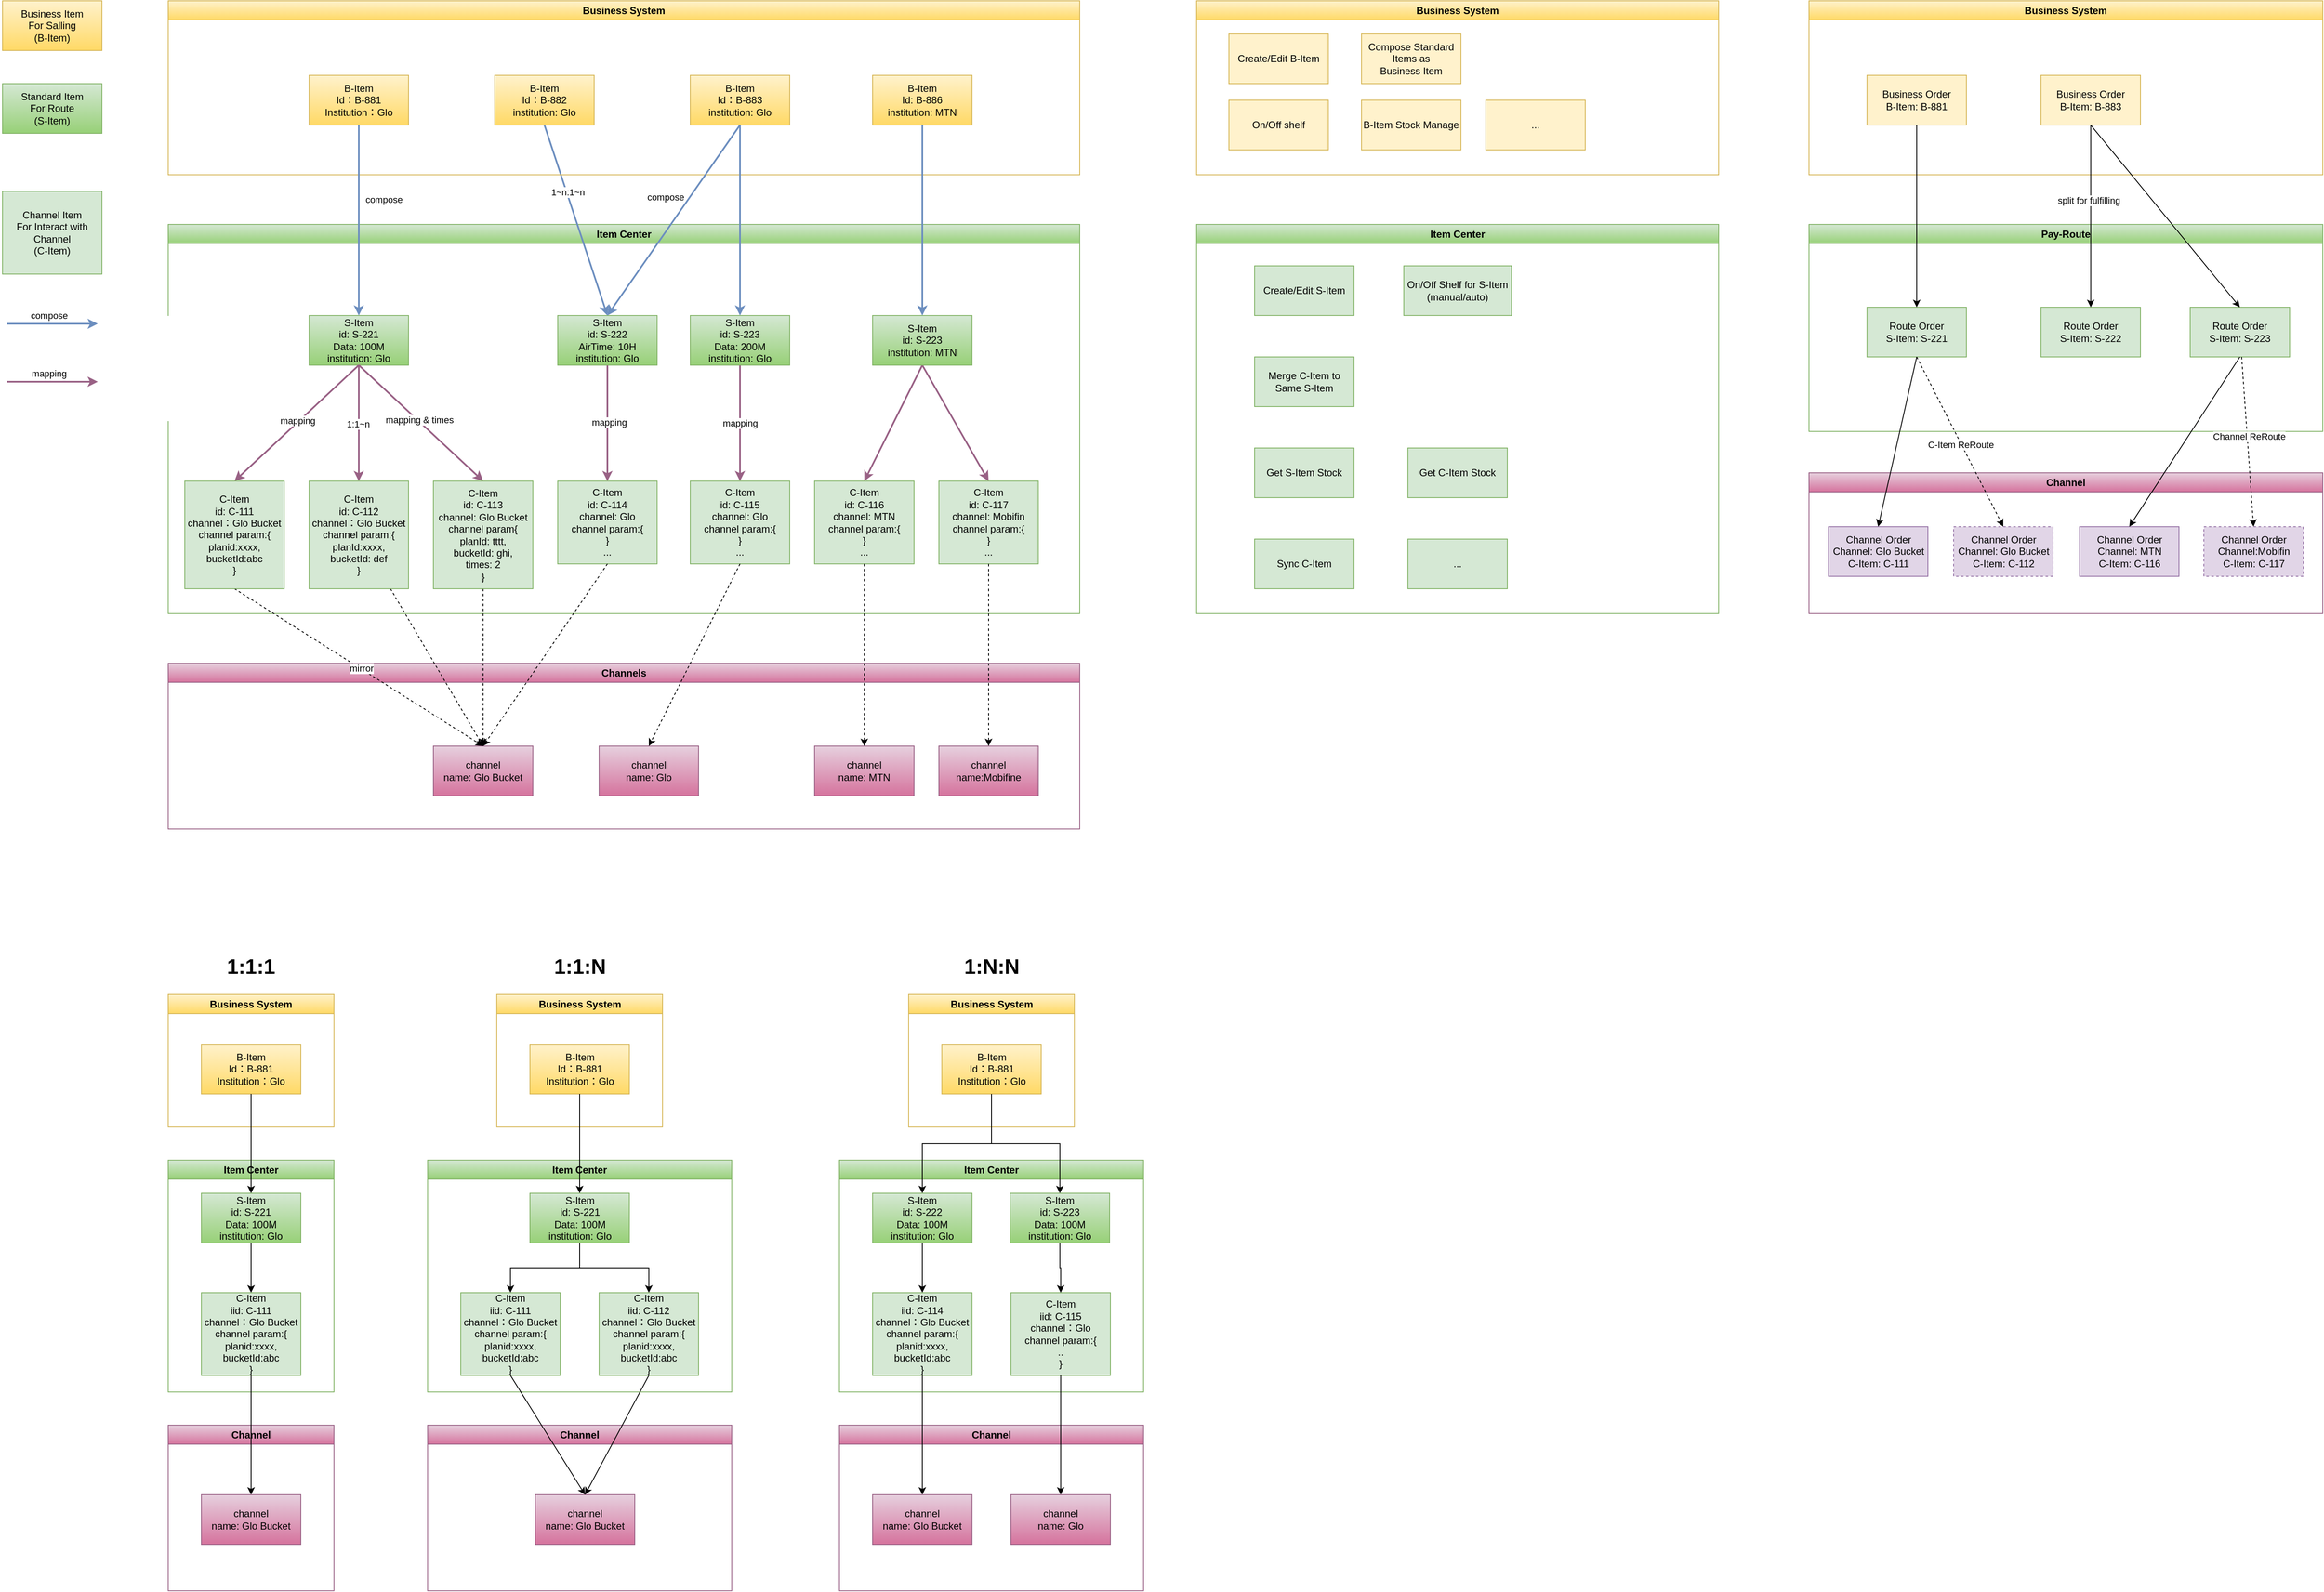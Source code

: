<mxfile version="22.1.15" type="github">
  <diagram name="Page-1" id="RwBjvzpkHHgibt-gjoze">
    <mxGraphModel dx="2363" dy="2141" grid="1" gridSize="10" guides="1" tooltips="1" connect="1" arrows="1" fold="1" page="1" pageScale="1" pageWidth="827" pageHeight="1169" math="0" shadow="0">
      <root>
        <mxCell id="0" />
        <mxCell id="1" parent="0" />
        <mxCell id="WxOcd5TwtlpuZQIKpukj-44" value="Channels" style="swimlane;whiteSpace=wrap;html=1;fillColor=#e6d0de;gradientColor=#d5739d;strokeColor=#996185;" vertex="1" parent="1">
          <mxGeometry y="720" width="1100" height="200" as="geometry" />
        </mxCell>
        <mxCell id="WxOcd5TwtlpuZQIKpukj-4" value="channel&lt;br&gt;name: Glo Bucket" style="rounded=0;whiteSpace=wrap;html=1;fillColor=#e6d0de;gradientColor=#d5739d;strokeColor=#996185;" vertex="1" parent="WxOcd5TwtlpuZQIKpukj-44">
          <mxGeometry x="320" y="100" width="120" height="60" as="geometry" />
        </mxCell>
        <mxCell id="WxOcd5TwtlpuZQIKpukj-45" value="channel&lt;br&gt;name: MTN" style="rounded=0;whiteSpace=wrap;html=1;fillColor=#e6d0de;gradientColor=#d5739d;strokeColor=#996185;" vertex="1" parent="WxOcd5TwtlpuZQIKpukj-44">
          <mxGeometry x="780" y="100" width="120" height="60" as="geometry" />
        </mxCell>
        <mxCell id="WxOcd5TwtlpuZQIKpukj-46" value="channel&lt;br&gt;name:Mobifine" style="rounded=0;whiteSpace=wrap;html=1;fillColor=#e6d0de;gradientColor=#d5739d;strokeColor=#996185;" vertex="1" parent="WxOcd5TwtlpuZQIKpukj-44">
          <mxGeometry x="930" y="100" width="120" height="60" as="geometry" />
        </mxCell>
        <mxCell id="WxOcd5TwtlpuZQIKpukj-142" value="channel&lt;br&gt;name: Glo" style="rounded=0;whiteSpace=wrap;html=1;fillColor=#e6d0de;gradientColor=#d5739d;strokeColor=#996185;" vertex="1" parent="WxOcd5TwtlpuZQIKpukj-44">
          <mxGeometry x="520" y="100" width="120" height="60" as="geometry" />
        </mxCell>
        <mxCell id="WxOcd5TwtlpuZQIKpukj-19" value="Item Center" style="swimlane;whiteSpace=wrap;html=1;fillColor=#d5e8d4;gradientColor=#97d077;strokeColor=#82b366;" vertex="1" parent="1">
          <mxGeometry y="190" width="1100" height="470" as="geometry" />
        </mxCell>
        <mxCell id="WxOcd5TwtlpuZQIKpukj-18" value="C-Item&lt;br&gt;id: C-114&lt;br&gt;channel: Glo&lt;br&gt;channel param:{&lt;br&gt;}&lt;br&gt;..." style="rounded=0;whiteSpace=wrap;html=1;fillColor=#d5e8d4;strokeColor=#82b366;" vertex="1" parent="WxOcd5TwtlpuZQIKpukj-19">
          <mxGeometry x="470" y="310" width="120" height="100" as="geometry" />
        </mxCell>
        <mxCell id="WxOcd5TwtlpuZQIKpukj-43" value="mapping" style="edgeStyle=orthogonalEdgeStyle;rounded=0;orthogonalLoop=1;jettySize=auto;html=1;entryX=0.5;entryY=0;entryDx=0;entryDy=0;fillColor=#e6d0de;gradientColor=#d5739d;strokeColor=#996185;strokeWidth=2;" edge="1" parent="WxOcd5TwtlpuZQIKpukj-19" source="WxOcd5TwtlpuZQIKpukj-27" target="WxOcd5TwtlpuZQIKpukj-42">
          <mxGeometry relative="1" as="geometry" />
        </mxCell>
        <mxCell id="WxOcd5TwtlpuZQIKpukj-27" value="S-Item&lt;br&gt;id: S-223&lt;br&gt;Data: 200M&lt;br&gt;institution: Glo" style="rounded=0;whiteSpace=wrap;html=1;fillColor=#d5e8d4;gradientColor=#97d077;strokeColor=#82b366;" vertex="1" parent="WxOcd5TwtlpuZQIKpukj-19">
          <mxGeometry x="630" y="110" width="120" height="60" as="geometry" />
        </mxCell>
        <mxCell id="WxOcd5TwtlpuZQIKpukj-40" style="rounded=0;orthogonalLoop=1;jettySize=auto;html=1;entryX=0.5;entryY=0;entryDx=0;entryDy=0;exitX=0.5;exitY=1;exitDx=0;exitDy=0;fillColor=#e6d0de;gradientColor=#d5739d;strokeColor=#996185;strokeWidth=2;" edge="1" parent="WxOcd5TwtlpuZQIKpukj-19" source="WxOcd5TwtlpuZQIKpukj-34" target="WxOcd5TwtlpuZQIKpukj-38">
          <mxGeometry relative="1" as="geometry" />
        </mxCell>
        <mxCell id="WxOcd5TwtlpuZQIKpukj-41" style="rounded=0;orthogonalLoop=1;jettySize=auto;html=1;entryX=0.5;entryY=0;entryDx=0;entryDy=0;exitX=0.5;exitY=1;exitDx=0;exitDy=0;fillColor=#e6d0de;gradientColor=#d5739d;strokeColor=#996185;strokeWidth=2;" edge="1" parent="WxOcd5TwtlpuZQIKpukj-19" source="WxOcd5TwtlpuZQIKpukj-34" target="WxOcd5TwtlpuZQIKpukj-39">
          <mxGeometry relative="1" as="geometry" />
        </mxCell>
        <mxCell id="WxOcd5TwtlpuZQIKpukj-34" value="S-Item&lt;br&gt;id: S-223&lt;br&gt;institution: MTN" style="rounded=0;whiteSpace=wrap;html=1;fillColor=#d5e8d4;gradientColor=#97d077;strokeColor=#82b366;" vertex="1" parent="WxOcd5TwtlpuZQIKpukj-19">
          <mxGeometry x="850" y="110" width="120" height="60" as="geometry" />
        </mxCell>
        <mxCell id="WxOcd5TwtlpuZQIKpukj-2" value="S-Item&lt;br&gt;id: S-221&lt;br&gt;Data: 100M&lt;br&gt;institution: Glo" style="rounded=0;whiteSpace=wrap;html=1;fillColor=#d5e8d4;gradientColor=#97d077;strokeColor=#82b366;" vertex="1" parent="WxOcd5TwtlpuZQIKpukj-19">
          <mxGeometry x="170" y="110" width="120" height="60" as="geometry" />
        </mxCell>
        <mxCell id="WxOcd5TwtlpuZQIKpukj-38" value="C-Item&lt;br&gt;id: C-116&lt;br&gt;channel: MTN&lt;br&gt;channel param:{&lt;br&gt;}&lt;br&gt;..." style="rounded=0;whiteSpace=wrap;html=1;fillColor=#d5e8d4;strokeColor=#82b366;" vertex="1" parent="WxOcd5TwtlpuZQIKpukj-19">
          <mxGeometry x="780" y="310" width="120" height="100" as="geometry" />
        </mxCell>
        <mxCell id="WxOcd5TwtlpuZQIKpukj-39" value="C-Item&lt;br&gt;id: C-117&lt;br&gt;channel: Mobifin&lt;br&gt;channel param:{&lt;br&gt;}&lt;br&gt;..." style="rounded=0;whiteSpace=wrap;html=1;fillColor=#d5e8d4;strokeColor=#82b366;" vertex="1" parent="WxOcd5TwtlpuZQIKpukj-19">
          <mxGeometry x="930" y="310" width="120" height="100" as="geometry" />
        </mxCell>
        <mxCell id="WxOcd5TwtlpuZQIKpukj-42" value="C-Item&lt;br&gt;id: C-115&lt;br&gt;channel: Glo&lt;br&gt;channel param:{&lt;br&gt;}&lt;br&gt;..." style="rounded=0;whiteSpace=wrap;html=1;fillColor=#d5e8d4;strokeColor=#82b366;" vertex="1" parent="WxOcd5TwtlpuZQIKpukj-19">
          <mxGeometry x="630" y="310" width="120" height="100" as="geometry" />
        </mxCell>
        <mxCell id="WxOcd5TwtlpuZQIKpukj-15" style="rounded=0;orthogonalLoop=1;jettySize=auto;html=1;entryX=0.5;entryY=0;entryDx=0;entryDy=0;exitX=0.5;exitY=1;exitDx=0;exitDy=0;fillColor=#dae8fc;strokeColor=#6c8ebf;strokeWidth=2;" edge="1" parent="1" source="WxOcd5TwtlpuZQIKpukj-1" target="WxOcd5TwtlpuZQIKpukj-11">
          <mxGeometry relative="1" as="geometry" />
        </mxCell>
        <mxCell id="WxOcd5TwtlpuZQIKpukj-32" value="1~n:1~n" style="edgeLabel;html=1;align=center;verticalAlign=middle;resizable=0;points=[];" vertex="1" connectable="0" parent="WxOcd5TwtlpuZQIKpukj-15">
          <mxGeometry x="-0.3" y="1" relative="1" as="geometry">
            <mxPoint as="offset" />
          </mxGeometry>
        </mxCell>
        <mxCell id="WxOcd5TwtlpuZQIKpukj-6" style="rounded=0;orthogonalLoop=1;jettySize=auto;html=1;entryX=0.5;entryY=0;entryDx=0;entryDy=0;exitX=0.5;exitY=1;exitDx=0;exitDy=0;fillColor=#e6d0de;gradientColor=#d5739d;strokeColor=#996185;strokeWidth=2;" edge="1" parent="1" source="WxOcd5TwtlpuZQIKpukj-2" target="WxOcd5TwtlpuZQIKpukj-3">
          <mxGeometry relative="1" as="geometry" />
        </mxCell>
        <mxCell id="WxOcd5TwtlpuZQIKpukj-16" value="mapping" style="edgeLabel;html=1;align=center;verticalAlign=middle;resizable=0;points=[];" vertex="1" connectable="0" parent="WxOcd5TwtlpuZQIKpukj-6">
          <mxGeometry x="-0.024" y="-1" relative="1" as="geometry">
            <mxPoint y="-1" as="offset" />
          </mxGeometry>
        </mxCell>
        <mxCell id="WxOcd5TwtlpuZQIKpukj-7" style="rounded=0;orthogonalLoop=1;jettySize=auto;html=1;entryX=0.5;entryY=0;entryDx=0;entryDy=0;exitX=0.5;exitY=1;exitDx=0;exitDy=0;fillColor=#e6d0de;gradientColor=#d5739d;strokeColor=#996185;strokeWidth=2;" edge="1" parent="1" source="WxOcd5TwtlpuZQIKpukj-2" target="WxOcd5TwtlpuZQIKpukj-5">
          <mxGeometry relative="1" as="geometry" />
        </mxCell>
        <mxCell id="WxOcd5TwtlpuZQIKpukj-31" value="1:1~n" style="edgeLabel;html=1;align=center;verticalAlign=middle;resizable=0;points=[];" vertex="1" connectable="0" parent="WxOcd5TwtlpuZQIKpukj-7">
          <mxGeometry x="0.007" y="-1" relative="1" as="geometry">
            <mxPoint as="offset" />
          </mxGeometry>
        </mxCell>
        <mxCell id="WxOcd5TwtlpuZQIKpukj-9" style="rounded=0;orthogonalLoop=1;jettySize=auto;html=1;entryX=0.5;entryY=0;entryDx=0;entryDy=0;exitX=0.5;exitY=1;exitDx=0;exitDy=0;fillColor=#e6d0de;gradientColor=#d5739d;strokeColor=#996185;strokeWidth=2;" edge="1" parent="1" source="WxOcd5TwtlpuZQIKpukj-2" target="WxOcd5TwtlpuZQIKpukj-8">
          <mxGeometry relative="1" as="geometry" />
        </mxCell>
        <mxCell id="WxOcd5TwtlpuZQIKpukj-95" value="mapping &amp;amp; times" style="edgeLabel;html=1;align=center;verticalAlign=middle;resizable=0;points=[];" vertex="1" connectable="0" parent="WxOcd5TwtlpuZQIKpukj-9">
          <mxGeometry x="-0.049" y="1" relative="1" as="geometry">
            <mxPoint x="1" as="offset" />
          </mxGeometry>
        </mxCell>
        <mxCell id="WxOcd5TwtlpuZQIKpukj-12" style="rounded=0;orthogonalLoop=1;jettySize=auto;html=1;entryX=0.5;entryY=0;entryDx=0;entryDy=0;exitX=0.5;exitY=1;exitDx=0;exitDy=0;dashed=1;" edge="1" parent="1" source="WxOcd5TwtlpuZQIKpukj-3" target="WxOcd5TwtlpuZQIKpukj-4">
          <mxGeometry relative="1" as="geometry" />
        </mxCell>
        <mxCell id="WxOcd5TwtlpuZQIKpukj-17" value="mirror" style="edgeLabel;html=1;align=center;verticalAlign=middle;resizable=0;points=[];" vertex="1" connectable="0" parent="WxOcd5TwtlpuZQIKpukj-12">
          <mxGeometry x="0.017" y="1" relative="1" as="geometry">
            <mxPoint as="offset" />
          </mxGeometry>
        </mxCell>
        <mxCell id="WxOcd5TwtlpuZQIKpukj-3" value="C-Item&lt;br&gt;id: C-111&lt;br&gt;channel：Glo Bucket&lt;br&gt;channel param:{&lt;br&gt;planid:xxxx,&lt;br&gt;bucketId:abc&lt;br&gt;}" style="rounded=0;whiteSpace=wrap;html=1;fillColor=#d5e8d4;strokeColor=#82b366;" vertex="1" parent="1">
          <mxGeometry x="20" y="500" width="120" height="130" as="geometry" />
        </mxCell>
        <mxCell id="WxOcd5TwtlpuZQIKpukj-13" style="rounded=0;orthogonalLoop=1;jettySize=auto;html=1;entryX=0.5;entryY=0;entryDx=0;entryDy=0;dashed=1;" edge="1" parent="1" source="WxOcd5TwtlpuZQIKpukj-5" target="WxOcd5TwtlpuZQIKpukj-4">
          <mxGeometry relative="1" as="geometry" />
        </mxCell>
        <mxCell id="WxOcd5TwtlpuZQIKpukj-5" value="C-Item&lt;br&gt;id: C-112&lt;br&gt;channel：Glo Bucket&lt;br&gt;channel param:{&lt;br&gt;planId:xxxx,&lt;br&gt;bucketId: def&lt;br&gt;}" style="rounded=0;whiteSpace=wrap;html=1;fillColor=#d5e8d4;strokeColor=#82b366;" vertex="1" parent="1">
          <mxGeometry x="170" y="500" width="120" height="130" as="geometry" />
        </mxCell>
        <mxCell id="WxOcd5TwtlpuZQIKpukj-14" style="rounded=0;orthogonalLoop=1;jettySize=auto;html=1;entryX=0.5;entryY=0;entryDx=0;entryDy=0;exitX=0.5;exitY=1;exitDx=0;exitDy=0;dashed=1;" edge="1" parent="1" source="WxOcd5TwtlpuZQIKpukj-8" target="WxOcd5TwtlpuZQIKpukj-4">
          <mxGeometry relative="1" as="geometry" />
        </mxCell>
        <mxCell id="WxOcd5TwtlpuZQIKpukj-8" value="C-Item&lt;br&gt;id: C-113&lt;br&gt;channel: Glo Bucket&lt;br&gt;channel param{&lt;br&gt;planId: tttt,&lt;br&gt;bucketId: ghi,&lt;br&gt;times: 2&lt;br&gt;}" style="rounded=0;whiteSpace=wrap;html=1;fillColor=#d5e8d4;strokeColor=#82b366;" vertex="1" parent="1">
          <mxGeometry x="320" y="500" width="120" height="130" as="geometry" />
        </mxCell>
        <mxCell id="WxOcd5TwtlpuZQIKpukj-20" style="rounded=0;orthogonalLoop=1;jettySize=auto;html=1;entryX=0.5;entryY=0;entryDx=0;entryDy=0;fillColor=#e6d0de;gradientColor=#d5739d;strokeColor=#996185;strokeWidth=2;" edge="1" parent="1" source="WxOcd5TwtlpuZQIKpukj-11" target="WxOcd5TwtlpuZQIKpukj-18">
          <mxGeometry relative="1" as="geometry" />
        </mxCell>
        <mxCell id="WxOcd5TwtlpuZQIKpukj-21" value="mapping" style="edgeLabel;html=1;align=center;verticalAlign=middle;resizable=0;points=[];" vertex="1" connectable="0" parent="WxOcd5TwtlpuZQIKpukj-20">
          <mxGeometry x="-0.008" y="2" relative="1" as="geometry">
            <mxPoint y="-1" as="offset" />
          </mxGeometry>
        </mxCell>
        <mxCell id="WxOcd5TwtlpuZQIKpukj-11" value="S-Item&lt;br&gt;id: S-222&lt;br&gt;AirTime: 10H&lt;br&gt;institution: Glo" style="rounded=0;whiteSpace=wrap;html=1;fillColor=#d5e8d4;gradientColor=#97d077;strokeColor=#82b366;" vertex="1" parent="1">
          <mxGeometry x="470" y="300" width="120" height="60" as="geometry" />
        </mxCell>
        <mxCell id="WxOcd5TwtlpuZQIKpukj-24" value="Business System" style="swimlane;whiteSpace=wrap;html=1;fillColor=#fff2cc;gradientColor=#ffd966;strokeColor=#d6b656;" vertex="1" parent="1">
          <mxGeometry y="-80" width="1100" height="210" as="geometry" />
        </mxCell>
        <mxCell id="WxOcd5TwtlpuZQIKpukj-1" value="B-Item&lt;br&gt;Id：B-882&lt;br&gt;institution: Glo" style="rounded=0;whiteSpace=wrap;html=1;fillColor=#fff2cc;gradientColor=#ffd966;strokeColor=#d6b656;" vertex="1" parent="WxOcd5TwtlpuZQIKpukj-24">
          <mxGeometry x="394" y="90" width="120" height="60" as="geometry" />
        </mxCell>
        <mxCell id="WxOcd5TwtlpuZQIKpukj-23" value="B-Item&lt;br&gt;Id：B-883&lt;br&gt;institution: Glo" style="rounded=0;whiteSpace=wrap;html=1;fillColor=#fff2cc;gradientColor=#ffd966;strokeColor=#d6b656;" vertex="1" parent="WxOcd5TwtlpuZQIKpukj-24">
          <mxGeometry x="630" y="90" width="120" height="60" as="geometry" />
        </mxCell>
        <mxCell id="WxOcd5TwtlpuZQIKpukj-22" value="B-Item&lt;br&gt;Id：B-881&lt;br&gt;Institution：Glo" style="rounded=0;whiteSpace=wrap;html=1;fillColor=#fff2cc;gradientColor=#ffd966;strokeColor=#d6b656;" vertex="1" parent="WxOcd5TwtlpuZQIKpukj-24">
          <mxGeometry x="170" y="90" width="120" height="60" as="geometry" />
        </mxCell>
        <mxCell id="WxOcd5TwtlpuZQIKpukj-33" value="B-Item&lt;br&gt;Id: B-886&lt;br&gt;institution: MTN" style="rounded=0;whiteSpace=wrap;html=1;fillColor=#fff2cc;gradientColor=#ffd966;strokeColor=#d6b656;" vertex="1" parent="WxOcd5TwtlpuZQIKpukj-24">
          <mxGeometry x="850" y="90" width="120" height="60" as="geometry" />
        </mxCell>
        <mxCell id="WxOcd5TwtlpuZQIKpukj-25" style="rounded=0;orthogonalLoop=1;jettySize=auto;html=1;entryX=0.5;entryY=0;entryDx=0;entryDy=0;exitX=0.5;exitY=1;exitDx=0;exitDy=0;fillColor=#dae8fc;strokeColor=#6c8ebf;strokeWidth=2;" edge="1" parent="1" source="WxOcd5TwtlpuZQIKpukj-22" target="WxOcd5TwtlpuZQIKpukj-2">
          <mxGeometry relative="1" as="geometry" />
        </mxCell>
        <mxCell id="WxOcd5TwtlpuZQIKpukj-30" value="compose" style="edgeLabel;html=1;align=center;verticalAlign=middle;resizable=0;points=[];" vertex="1" connectable="0" parent="WxOcd5TwtlpuZQIKpukj-25">
          <mxGeometry x="-0.237" y="-1" relative="1" as="geometry">
            <mxPoint x="31" y="2" as="offset" />
          </mxGeometry>
        </mxCell>
        <mxCell id="WxOcd5TwtlpuZQIKpukj-26" style="rounded=0;orthogonalLoop=1;jettySize=auto;html=1;entryX=0.5;entryY=0;entryDx=0;entryDy=0;exitX=0.5;exitY=1;exitDx=0;exitDy=0;fillColor=#dae8fc;strokeColor=#6c8ebf;strokeWidth=2;" edge="1" parent="1" source="WxOcd5TwtlpuZQIKpukj-23" target="WxOcd5TwtlpuZQIKpukj-11">
          <mxGeometry relative="1" as="geometry" />
        </mxCell>
        <mxCell id="WxOcd5TwtlpuZQIKpukj-29" value="compose" style="edgeLabel;html=1;align=center;verticalAlign=middle;resizable=0;points=[];" vertex="1" connectable="0" parent="WxOcd5TwtlpuZQIKpukj-26">
          <mxGeometry x="-0.234" y="-2" relative="1" as="geometry">
            <mxPoint x="-27" as="offset" />
          </mxGeometry>
        </mxCell>
        <mxCell id="WxOcd5TwtlpuZQIKpukj-28" style="rounded=0;orthogonalLoop=1;jettySize=auto;html=1;entryX=0.5;entryY=0;entryDx=0;entryDy=0;fillColor=#dae8fc;strokeColor=#6c8ebf;strokeWidth=2;" edge="1" parent="1" source="WxOcd5TwtlpuZQIKpukj-23" target="WxOcd5TwtlpuZQIKpukj-27">
          <mxGeometry relative="1" as="geometry" />
        </mxCell>
        <mxCell id="WxOcd5TwtlpuZQIKpukj-36" style="rounded=0;orthogonalLoop=1;jettySize=auto;html=1;entryX=0.5;entryY=0;entryDx=0;entryDy=0;fillColor=#dae8fc;strokeColor=#6c8ebf;strokeWidth=2;" edge="1" parent="1" target="WxOcd5TwtlpuZQIKpukj-34">
          <mxGeometry relative="1" as="geometry">
            <mxPoint x="910" y="70" as="sourcePoint" />
          </mxGeometry>
        </mxCell>
        <mxCell id="WxOcd5TwtlpuZQIKpukj-47" style="edgeStyle=orthogonalEdgeStyle;rounded=0;orthogonalLoop=1;jettySize=auto;html=1;entryX=0.5;entryY=0;entryDx=0;entryDy=0;dashed=1;" edge="1" parent="1" source="WxOcd5TwtlpuZQIKpukj-38" target="WxOcd5TwtlpuZQIKpukj-45">
          <mxGeometry relative="1" as="geometry" />
        </mxCell>
        <mxCell id="WxOcd5TwtlpuZQIKpukj-48" style="edgeStyle=orthogonalEdgeStyle;rounded=0;orthogonalLoop=1;jettySize=auto;html=1;entryX=0.5;entryY=0;entryDx=0;entryDy=0;dashed=1;" edge="1" parent="1" source="WxOcd5TwtlpuZQIKpukj-39" target="WxOcd5TwtlpuZQIKpukj-46">
          <mxGeometry relative="1" as="geometry" />
        </mxCell>
        <mxCell id="WxOcd5TwtlpuZQIKpukj-49" style="rounded=0;orthogonalLoop=1;jettySize=auto;html=1;entryX=0.5;entryY=0;entryDx=0;entryDy=0;exitX=0.5;exitY=1;exitDx=0;exitDy=0;dashed=1;" edge="1" parent="1" source="WxOcd5TwtlpuZQIKpukj-18" target="WxOcd5TwtlpuZQIKpukj-4">
          <mxGeometry relative="1" as="geometry" />
        </mxCell>
        <mxCell id="WxOcd5TwtlpuZQIKpukj-50" style="rounded=0;orthogonalLoop=1;jettySize=auto;html=1;entryX=0.5;entryY=0;entryDx=0;entryDy=0;exitX=0.5;exitY=1;exitDx=0;exitDy=0;dashed=1;" edge="1" parent="1" source="WxOcd5TwtlpuZQIKpukj-42" target="WxOcd5TwtlpuZQIKpukj-142">
          <mxGeometry relative="1" as="geometry" />
        </mxCell>
        <mxCell id="WxOcd5TwtlpuZQIKpukj-51" value="Business System" style="swimlane;whiteSpace=wrap;html=1;fillColor=#fff2cc;gradientColor=#ffd966;strokeColor=#d6b656;" vertex="1" parent="1">
          <mxGeometry x="1241" y="-80" width="630" height="210" as="geometry" />
        </mxCell>
        <mxCell id="WxOcd5TwtlpuZQIKpukj-56" value="Create/Edit B-Item" style="rounded=0;whiteSpace=wrap;html=1;fillColor=#fff2cc;strokeColor=#d6b656;" vertex="1" parent="WxOcd5TwtlpuZQIKpukj-51">
          <mxGeometry x="39" y="40" width="120" height="60" as="geometry" />
        </mxCell>
        <mxCell id="WxOcd5TwtlpuZQIKpukj-57" value="On/Off shelf" style="rounded=0;whiteSpace=wrap;html=1;fillColor=#fff2cc;strokeColor=#d6b656;" vertex="1" parent="WxOcd5TwtlpuZQIKpukj-51">
          <mxGeometry x="39" y="120" width="120" height="60" as="geometry" />
        </mxCell>
        <mxCell id="WxOcd5TwtlpuZQIKpukj-58" value="Compose Standard Items as &lt;br&gt;Business Item" style="rounded=0;whiteSpace=wrap;html=1;fillColor=#fff2cc;strokeColor=#d6b656;" vertex="1" parent="WxOcd5TwtlpuZQIKpukj-51">
          <mxGeometry x="199" y="40" width="120" height="60" as="geometry" />
        </mxCell>
        <mxCell id="WxOcd5TwtlpuZQIKpukj-112" value="B-Item Stock Manage" style="rounded=0;whiteSpace=wrap;html=1;fillColor=#fff2cc;strokeColor=#d6b656;" vertex="1" parent="WxOcd5TwtlpuZQIKpukj-51">
          <mxGeometry x="199" y="120" width="120" height="60" as="geometry" />
        </mxCell>
        <mxCell id="WxOcd5TwtlpuZQIKpukj-114" value="..." style="rounded=0;whiteSpace=wrap;html=1;fillColor=#fff2cc;strokeColor=#d6b656;" vertex="1" parent="WxOcd5TwtlpuZQIKpukj-51">
          <mxGeometry x="349" y="120" width="120" height="60" as="geometry" />
        </mxCell>
        <mxCell id="WxOcd5TwtlpuZQIKpukj-59" value="Item Center" style="swimlane;whiteSpace=wrap;html=1;fillColor=#d5e8d4;gradientColor=#97d077;strokeColor=#82b366;" vertex="1" parent="1">
          <mxGeometry x="1241" y="190" width="630" height="470" as="geometry" />
        </mxCell>
        <mxCell id="WxOcd5TwtlpuZQIKpukj-60" value="Create/Edit S-Item" style="rounded=0;whiteSpace=wrap;html=1;fillColor=#d5e8d4;strokeColor=#82b366;" vertex="1" parent="WxOcd5TwtlpuZQIKpukj-59">
          <mxGeometry x="70" y="50" width="120" height="60" as="geometry" />
        </mxCell>
        <mxCell id="WxOcd5TwtlpuZQIKpukj-61" value="On/Off Shelf for S-Item&lt;br&gt;(manual/auto)" style="rounded=0;whiteSpace=wrap;html=1;fillColor=#d5e8d4;strokeColor=#82b366;" vertex="1" parent="WxOcd5TwtlpuZQIKpukj-59">
          <mxGeometry x="250" y="50" width="130" height="60" as="geometry" />
        </mxCell>
        <mxCell id="WxOcd5TwtlpuZQIKpukj-62" value="Merge C-Item to Same S-Item" style="rounded=0;whiteSpace=wrap;html=1;fillColor=#d5e8d4;strokeColor=#82b366;" vertex="1" parent="WxOcd5TwtlpuZQIKpukj-59">
          <mxGeometry x="70" y="160" width="120" height="60" as="geometry" />
        </mxCell>
        <mxCell id="WxOcd5TwtlpuZQIKpukj-63" value="Get S-Item Stock" style="rounded=0;whiteSpace=wrap;html=1;fillColor=#d5e8d4;strokeColor=#82b366;" vertex="1" parent="WxOcd5TwtlpuZQIKpukj-59">
          <mxGeometry x="70" y="270" width="120" height="60" as="geometry" />
        </mxCell>
        <mxCell id="WxOcd5TwtlpuZQIKpukj-64" value="Get C-Item Stock" style="rounded=0;whiteSpace=wrap;html=1;fillColor=#d5e8d4;strokeColor=#82b366;" vertex="1" parent="WxOcd5TwtlpuZQIKpukj-59">
          <mxGeometry x="255" y="270" width="120" height="60" as="geometry" />
        </mxCell>
        <mxCell id="WxOcd5TwtlpuZQIKpukj-65" value="Sync C-Item" style="rounded=0;whiteSpace=wrap;html=1;fillColor=#d5e8d4;strokeColor=#82b366;" vertex="1" parent="WxOcd5TwtlpuZQIKpukj-59">
          <mxGeometry x="70" y="380" width="120" height="60" as="geometry" />
        </mxCell>
        <mxCell id="WxOcd5TwtlpuZQIKpukj-113" value="..." style="rounded=0;whiteSpace=wrap;html=1;fillColor=#d5e8d4;strokeColor=#82b366;" vertex="1" parent="WxOcd5TwtlpuZQIKpukj-59">
          <mxGeometry x="255" y="380" width="120" height="60" as="geometry" />
        </mxCell>
        <mxCell id="WxOcd5TwtlpuZQIKpukj-66" value="Business Item&lt;br&gt;For Salling&lt;br&gt;(B-Item)" style="rounded=0;whiteSpace=wrap;html=1;fillColor=#fff2cc;gradientColor=#ffd966;strokeColor=#d6b656;" vertex="1" parent="1">
          <mxGeometry x="-200" y="-80" width="120" height="60" as="geometry" />
        </mxCell>
        <mxCell id="WxOcd5TwtlpuZQIKpukj-67" value="Standard Item&lt;br&gt;For Route&lt;br&gt;(S-Item)" style="rounded=0;whiteSpace=wrap;html=1;fillColor=#d5e8d4;gradientColor=#97d077;strokeColor=#82b366;" vertex="1" parent="1">
          <mxGeometry x="-200" y="20" width="120" height="60" as="geometry" />
        </mxCell>
        <mxCell id="WxOcd5TwtlpuZQIKpukj-68" value="Channel Item&lt;br&gt;For Interact with Channel&lt;br&gt;(C-Item)" style="rounded=0;whiteSpace=wrap;html=1;fillColor=#d5e8d4;strokeColor=#82b366;" vertex="1" parent="1">
          <mxGeometry x="-200" y="150" width="120" height="100" as="geometry" />
        </mxCell>
        <mxCell id="WxOcd5TwtlpuZQIKpukj-69" value="" style="endArrow=classic;html=1;rounded=0;fillColor=#dae8fc;gradientColor=#7ea6e0;strokeColor=#6c8ebf;strokeWidth=2;" edge="1" parent="1">
          <mxGeometry width="50" height="50" relative="1" as="geometry">
            <mxPoint x="-195" y="310" as="sourcePoint" />
            <mxPoint x="-85" y="310" as="targetPoint" />
          </mxGeometry>
        </mxCell>
        <mxCell id="WxOcd5TwtlpuZQIKpukj-70" value="compose" style="edgeLabel;html=1;align=center;verticalAlign=middle;resizable=0;points=[];" vertex="1" connectable="0" parent="WxOcd5TwtlpuZQIKpukj-69">
          <mxGeometry x="0.371" relative="1" as="geometry">
            <mxPoint x="-25" y="-10" as="offset" />
          </mxGeometry>
        </mxCell>
        <mxCell id="WxOcd5TwtlpuZQIKpukj-71" value="" style="endArrow=classic;html=1;rounded=0;fillColor=#e6d0de;gradientColor=#d5739d;strokeColor=#996185;strokeWidth=2;" edge="1" parent="1">
          <mxGeometry width="50" height="50" relative="1" as="geometry">
            <mxPoint x="-195" y="380" as="sourcePoint" />
            <mxPoint x="-85" y="380" as="targetPoint" />
          </mxGeometry>
        </mxCell>
        <mxCell id="WxOcd5TwtlpuZQIKpukj-72" value="mapping" style="edgeLabel;html=1;align=center;verticalAlign=middle;resizable=0;points=[];" vertex="1" connectable="0" parent="WxOcd5TwtlpuZQIKpukj-71">
          <mxGeometry x="0.371" relative="1" as="geometry">
            <mxPoint x="-25" y="-10" as="offset" />
          </mxGeometry>
        </mxCell>
        <mxCell id="WxOcd5TwtlpuZQIKpukj-73" value="Business System" style="swimlane;whiteSpace=wrap;html=1;fillColor=#fff2cc;gradientColor=#ffd966;strokeColor=#d6b656;" vertex="1" parent="1">
          <mxGeometry y="1120" width="200" height="160" as="geometry" />
        </mxCell>
        <mxCell id="WxOcd5TwtlpuZQIKpukj-74" value="B-Item&lt;br&gt;Id：B-881&lt;br&gt;Institution：Glo" style="rounded=0;whiteSpace=wrap;html=1;fillColor=#fff2cc;gradientColor=#ffd966;strokeColor=#d6b656;" vertex="1" parent="WxOcd5TwtlpuZQIKpukj-73">
          <mxGeometry x="40" y="60" width="120" height="60" as="geometry" />
        </mxCell>
        <mxCell id="WxOcd5TwtlpuZQIKpukj-75" value="Item Center" style="swimlane;whiteSpace=wrap;html=1;fillColor=#d5e8d4;gradientColor=#97d077;strokeColor=#82b366;" vertex="1" parent="1">
          <mxGeometry y="1320" width="200" height="280" as="geometry" />
        </mxCell>
        <mxCell id="WxOcd5TwtlpuZQIKpukj-82" style="edgeStyle=orthogonalEdgeStyle;rounded=0;orthogonalLoop=1;jettySize=auto;html=1;entryX=0.5;entryY=0;entryDx=0;entryDy=0;" edge="1" parent="WxOcd5TwtlpuZQIKpukj-75" source="WxOcd5TwtlpuZQIKpukj-76" target="WxOcd5TwtlpuZQIKpukj-81">
          <mxGeometry relative="1" as="geometry" />
        </mxCell>
        <mxCell id="WxOcd5TwtlpuZQIKpukj-76" value="S-Item&lt;br&gt;id: S-221&lt;br&gt;Data: 100M&lt;br&gt;institution: Glo" style="rounded=0;whiteSpace=wrap;html=1;fillColor=#d5e8d4;gradientColor=#97d077;strokeColor=#82b366;" vertex="1" parent="WxOcd5TwtlpuZQIKpukj-75">
          <mxGeometry x="40" y="40" width="120" height="60" as="geometry" />
        </mxCell>
        <mxCell id="WxOcd5TwtlpuZQIKpukj-81" value="C-Item&lt;br&gt;iid: C-111&lt;br&gt;channel：Glo Bucket&lt;br&gt;channel param:{&lt;br&gt;planid:xxxx,&lt;br&gt;bucketId:abc&lt;br&gt;}" style="rounded=0;whiteSpace=wrap;html=1;fillColor=#d5e8d4;strokeColor=#82b366;" vertex="1" parent="WxOcd5TwtlpuZQIKpukj-75">
          <mxGeometry x="40" y="160" width="120" height="100" as="geometry" />
        </mxCell>
        <mxCell id="WxOcd5TwtlpuZQIKpukj-77" value="Channel" style="swimlane;whiteSpace=wrap;html=1;fillColor=#e6d0de;gradientColor=#d5739d;strokeColor=#996185;" vertex="1" parent="1">
          <mxGeometry y="1640" width="200" height="200" as="geometry" />
        </mxCell>
        <mxCell id="WxOcd5TwtlpuZQIKpukj-78" value="channel&lt;br&gt;name: Glo Bucket" style="rounded=0;whiteSpace=wrap;html=1;fillColor=#e6d0de;gradientColor=#d5739d;strokeColor=#996185;" vertex="1" parent="WxOcd5TwtlpuZQIKpukj-77">
          <mxGeometry x="40" y="84" width="120" height="60" as="geometry" />
        </mxCell>
        <mxCell id="WxOcd5TwtlpuZQIKpukj-79" style="edgeStyle=orthogonalEdgeStyle;rounded=0;orthogonalLoop=1;jettySize=auto;html=1;entryX=0.5;entryY=0;entryDx=0;entryDy=0;" edge="1" parent="1" source="WxOcd5TwtlpuZQIKpukj-74" target="WxOcd5TwtlpuZQIKpukj-76">
          <mxGeometry relative="1" as="geometry" />
        </mxCell>
        <mxCell id="WxOcd5TwtlpuZQIKpukj-83" style="edgeStyle=orthogonalEdgeStyle;rounded=0;orthogonalLoop=1;jettySize=auto;html=1;entryX=0.5;entryY=0;entryDx=0;entryDy=0;" edge="1" parent="1" source="WxOcd5TwtlpuZQIKpukj-81" target="WxOcd5TwtlpuZQIKpukj-78">
          <mxGeometry relative="1" as="geometry" />
        </mxCell>
        <mxCell id="WxOcd5TwtlpuZQIKpukj-84" value="Business System" style="swimlane;whiteSpace=wrap;html=1;fillColor=#fff2cc;gradientColor=#ffd966;strokeColor=#d6b656;" vertex="1" parent="1">
          <mxGeometry x="1980" y="-80" width="620" height="210" as="geometry" />
        </mxCell>
        <mxCell id="WxOcd5TwtlpuZQIKpukj-88" value="Business Order&lt;br&gt;B-Item: B-881" style="rounded=0;whiteSpace=wrap;html=1;fillColor=#fff2cc;strokeColor=#d6b656;" vertex="1" parent="WxOcd5TwtlpuZQIKpukj-84">
          <mxGeometry x="70" y="90" width="120" height="60" as="geometry" />
        </mxCell>
        <mxCell id="WxOcd5TwtlpuZQIKpukj-92" value="Business Order&lt;br&gt;B-Item: B-883" style="rounded=0;whiteSpace=wrap;html=1;fillColor=#fff2cc;strokeColor=#d6b656;" vertex="1" parent="WxOcd5TwtlpuZQIKpukj-84">
          <mxGeometry x="280" y="90" width="120" height="60" as="geometry" />
        </mxCell>
        <mxCell id="WxOcd5TwtlpuZQIKpukj-89" value="Pay-Route" style="swimlane;whiteSpace=wrap;html=1;fillColor=#d5e8d4;gradientColor=#97d077;strokeColor=#82b366;" vertex="1" parent="1">
          <mxGeometry x="1980" y="190" width="620" height="250" as="geometry" />
        </mxCell>
        <mxCell id="WxOcd5TwtlpuZQIKpukj-90" value="Route Order&lt;br&gt;S-Item: S-221" style="rounded=0;whiteSpace=wrap;html=1;fillColor=#d5e8d4;strokeColor=#82b366;" vertex="1" parent="WxOcd5TwtlpuZQIKpukj-89">
          <mxGeometry x="70" y="100" width="120" height="60" as="geometry" />
        </mxCell>
        <mxCell id="WxOcd5TwtlpuZQIKpukj-93" value="Route Order&lt;br&gt;S-Item: S-222" style="rounded=0;whiteSpace=wrap;html=1;fillColor=#d5e8d4;strokeColor=#82b366;" vertex="1" parent="WxOcd5TwtlpuZQIKpukj-89">
          <mxGeometry x="280" y="100" width="120" height="60" as="geometry" />
        </mxCell>
        <mxCell id="WxOcd5TwtlpuZQIKpukj-94" value="Route Order&lt;br&gt;S-Item: S-223" style="rounded=0;whiteSpace=wrap;html=1;fillColor=#d5e8d4;strokeColor=#82b366;" vertex="1" parent="WxOcd5TwtlpuZQIKpukj-89">
          <mxGeometry x="460" y="100" width="120" height="60" as="geometry" />
        </mxCell>
        <mxCell id="WxOcd5TwtlpuZQIKpukj-91" style="edgeStyle=orthogonalEdgeStyle;rounded=0;orthogonalLoop=1;jettySize=auto;html=1;entryX=0.5;entryY=0;entryDx=0;entryDy=0;" edge="1" parent="1" source="WxOcd5TwtlpuZQIKpukj-88" target="WxOcd5TwtlpuZQIKpukj-90">
          <mxGeometry relative="1" as="geometry" />
        </mxCell>
        <mxCell id="WxOcd5TwtlpuZQIKpukj-96" style="rounded=0;orthogonalLoop=1;jettySize=auto;html=1;entryX=0.5;entryY=0;entryDx=0;entryDy=0;" edge="1" parent="1" source="WxOcd5TwtlpuZQIKpukj-92" target="WxOcd5TwtlpuZQIKpukj-93">
          <mxGeometry relative="1" as="geometry" />
        </mxCell>
        <mxCell id="WxOcd5TwtlpuZQIKpukj-111" value="split for fulfilling&amp;nbsp;" style="edgeLabel;html=1;align=center;verticalAlign=middle;resizable=0;points=[];" vertex="1" connectable="0" parent="WxOcd5TwtlpuZQIKpukj-96">
          <mxGeometry x="-0.176" y="-1" relative="1" as="geometry">
            <mxPoint as="offset" />
          </mxGeometry>
        </mxCell>
        <mxCell id="WxOcd5TwtlpuZQIKpukj-97" style="rounded=0;orthogonalLoop=1;jettySize=auto;html=1;entryX=0.5;entryY=0;entryDx=0;entryDy=0;exitX=0.5;exitY=1;exitDx=0;exitDy=0;" edge="1" parent="1" source="WxOcd5TwtlpuZQIKpukj-92" target="WxOcd5TwtlpuZQIKpukj-94">
          <mxGeometry relative="1" as="geometry" />
        </mxCell>
        <mxCell id="WxOcd5TwtlpuZQIKpukj-98" value="Channel" style="swimlane;whiteSpace=wrap;html=1;fillColor=#e6d0de;gradientColor=#d5739d;strokeColor=#996185;" vertex="1" parent="1">
          <mxGeometry x="1980" y="490" width="620" height="170" as="geometry" />
        </mxCell>
        <mxCell id="WxOcd5TwtlpuZQIKpukj-99" value="Channel Order&lt;br&gt;Channel: Glo Bucket&lt;br&gt;C-Item: C-111" style="rounded=0;whiteSpace=wrap;html=1;fillColor=#e1d5e7;strokeColor=#9673a6;" vertex="1" parent="WxOcd5TwtlpuZQIKpukj-98">
          <mxGeometry x="23.5" y="65" width="120" height="60" as="geometry" />
        </mxCell>
        <mxCell id="WxOcd5TwtlpuZQIKpukj-101" value="Channel Order&lt;br&gt;Channel: Glo Bucket&lt;br&gt;C-Item: C-112" style="rounded=0;whiteSpace=wrap;html=1;fillColor=#e1d5e7;strokeColor=#9673a6;dashed=1;" vertex="1" parent="WxOcd5TwtlpuZQIKpukj-98">
          <mxGeometry x="174.5" y="65" width="120" height="60" as="geometry" />
        </mxCell>
        <mxCell id="WxOcd5TwtlpuZQIKpukj-104" value="Channel Order&lt;br&gt;Channel: MTN&lt;br&gt;C-Item: C-116" style="rounded=0;whiteSpace=wrap;html=1;fillColor=#e1d5e7;strokeColor=#9673a6;" vertex="1" parent="WxOcd5TwtlpuZQIKpukj-98">
          <mxGeometry x="326.5" y="65" width="120" height="60" as="geometry" />
        </mxCell>
        <mxCell id="WxOcd5TwtlpuZQIKpukj-106" value="Channel Order&lt;br style=&quot;border-color: var(--border-color);&quot;&gt;Channel:Mobifin&lt;br style=&quot;border-color: var(--border-color);&quot;&gt;C-Item: C-117" style="rounded=0;whiteSpace=wrap;html=1;fillColor=#e1d5e7;strokeColor=#9673a6;dashed=1;" vertex="1" parent="WxOcd5TwtlpuZQIKpukj-98">
          <mxGeometry x="476.5" y="65" width="120" height="60" as="geometry" />
        </mxCell>
        <mxCell id="WxOcd5TwtlpuZQIKpukj-100" style="rounded=0;orthogonalLoop=1;jettySize=auto;html=1;entryX=0.5;entryY=0;entryDx=0;entryDy=0;exitX=0.5;exitY=1;exitDx=0;exitDy=0;" edge="1" parent="1" source="WxOcd5TwtlpuZQIKpukj-90" target="WxOcd5TwtlpuZQIKpukj-99">
          <mxGeometry relative="1" as="geometry" />
        </mxCell>
        <mxCell id="WxOcd5TwtlpuZQIKpukj-102" style="rounded=0;orthogonalLoop=1;jettySize=auto;html=1;entryX=0.5;entryY=0;entryDx=0;entryDy=0;exitX=0.5;exitY=1;exitDx=0;exitDy=0;dashed=1;" edge="1" parent="1" source="WxOcd5TwtlpuZQIKpukj-90" target="WxOcd5TwtlpuZQIKpukj-101">
          <mxGeometry relative="1" as="geometry" />
        </mxCell>
        <mxCell id="WxOcd5TwtlpuZQIKpukj-110" value="C-Item ReRoute" style="edgeLabel;html=1;align=center;verticalAlign=middle;resizable=0;points=[];" vertex="1" connectable="0" parent="WxOcd5TwtlpuZQIKpukj-102">
          <mxGeometry x="0.032" y="-1" relative="1" as="geometry">
            <mxPoint as="offset" />
          </mxGeometry>
        </mxCell>
        <mxCell id="WxOcd5TwtlpuZQIKpukj-107" style="rounded=0;orthogonalLoop=1;jettySize=auto;html=1;entryX=0.5;entryY=0;entryDx=0;entryDy=0;dashed=1;" edge="1" parent="1" source="WxOcd5TwtlpuZQIKpukj-94" target="WxOcd5TwtlpuZQIKpukj-106">
          <mxGeometry relative="1" as="geometry" />
        </mxCell>
        <mxCell id="WxOcd5TwtlpuZQIKpukj-109" value="Channel ReRoute" style="edgeLabel;html=1;align=center;verticalAlign=middle;resizable=0;points=[];" vertex="1" connectable="0" parent="WxOcd5TwtlpuZQIKpukj-107">
          <mxGeometry x="-0.064" y="2" relative="1" as="geometry">
            <mxPoint as="offset" />
          </mxGeometry>
        </mxCell>
        <mxCell id="WxOcd5TwtlpuZQIKpukj-108" style="rounded=0;orthogonalLoop=1;jettySize=auto;html=1;entryX=0.5;entryY=0;entryDx=0;entryDy=0;exitX=0.5;exitY=1;exitDx=0;exitDy=0;" edge="1" parent="1" source="WxOcd5TwtlpuZQIKpukj-94" target="WxOcd5TwtlpuZQIKpukj-104">
          <mxGeometry relative="1" as="geometry" />
        </mxCell>
        <mxCell id="WxOcd5TwtlpuZQIKpukj-115" value="Business System" style="swimlane;whiteSpace=wrap;html=1;fillColor=#fff2cc;gradientColor=#ffd966;strokeColor=#d6b656;" vertex="1" parent="1">
          <mxGeometry x="396.5" y="1120" width="200" height="160" as="geometry" />
        </mxCell>
        <mxCell id="WxOcd5TwtlpuZQIKpukj-116" value="B-Item&lt;br&gt;Id：B-881&lt;br&gt;Institution：Glo" style="rounded=0;whiteSpace=wrap;html=1;fillColor=#fff2cc;gradientColor=#ffd966;strokeColor=#d6b656;" vertex="1" parent="WxOcd5TwtlpuZQIKpukj-115">
          <mxGeometry x="40" y="60" width="120" height="60" as="geometry" />
        </mxCell>
        <mxCell id="WxOcd5TwtlpuZQIKpukj-117" value="Item Center" style="swimlane;whiteSpace=wrap;html=1;fillColor=#d5e8d4;gradientColor=#97d077;strokeColor=#82b366;" vertex="1" parent="1">
          <mxGeometry x="313" y="1320" width="367" height="280" as="geometry" />
        </mxCell>
        <mxCell id="WxOcd5TwtlpuZQIKpukj-118" style="edgeStyle=orthogonalEdgeStyle;rounded=0;orthogonalLoop=1;jettySize=auto;html=1;entryX=0.5;entryY=0;entryDx=0;entryDy=0;" edge="1" parent="WxOcd5TwtlpuZQIKpukj-117" source="WxOcd5TwtlpuZQIKpukj-119" target="WxOcd5TwtlpuZQIKpukj-120">
          <mxGeometry relative="1" as="geometry" />
        </mxCell>
        <mxCell id="WxOcd5TwtlpuZQIKpukj-126" style="edgeStyle=orthogonalEdgeStyle;rounded=0;orthogonalLoop=1;jettySize=auto;html=1;entryX=0.5;entryY=0;entryDx=0;entryDy=0;" edge="1" parent="WxOcd5TwtlpuZQIKpukj-117" source="WxOcd5TwtlpuZQIKpukj-119" target="WxOcd5TwtlpuZQIKpukj-125">
          <mxGeometry relative="1" as="geometry" />
        </mxCell>
        <mxCell id="WxOcd5TwtlpuZQIKpukj-119" value="S-Item&lt;br&gt;id: S-221&lt;br&gt;Data: 100M&lt;br&gt;institution: Glo" style="rounded=0;whiteSpace=wrap;html=1;fillColor=#d5e8d4;gradientColor=#97d077;strokeColor=#82b366;" vertex="1" parent="WxOcd5TwtlpuZQIKpukj-117">
          <mxGeometry x="123.5" y="40" width="120" height="60" as="geometry" />
        </mxCell>
        <mxCell id="WxOcd5TwtlpuZQIKpukj-120" value="C-Item&lt;br&gt;iid: C-111&lt;br&gt;channel：Glo Bucket&lt;br&gt;channel param:{&lt;br&gt;planid:xxxx,&lt;br&gt;bucketId:abc&lt;br&gt;}" style="rounded=0;whiteSpace=wrap;html=1;fillColor=#d5e8d4;strokeColor=#82b366;" vertex="1" parent="WxOcd5TwtlpuZQIKpukj-117">
          <mxGeometry x="40" y="160" width="120" height="100" as="geometry" />
        </mxCell>
        <mxCell id="WxOcd5TwtlpuZQIKpukj-125" value="C-Item&lt;br&gt;iid: C-112&lt;br&gt;channel：Glo Bucket&lt;br&gt;channel param:{&lt;br&gt;planid:xxxx,&lt;br&gt;bucketId:abc&lt;br&gt;}" style="rounded=0;whiteSpace=wrap;html=1;fillColor=#d5e8d4;strokeColor=#82b366;" vertex="1" parent="WxOcd5TwtlpuZQIKpukj-117">
          <mxGeometry x="207" y="160" width="120" height="100" as="geometry" />
        </mxCell>
        <mxCell id="WxOcd5TwtlpuZQIKpukj-121" value="Channel" style="swimlane;whiteSpace=wrap;html=1;fillColor=#e6d0de;gradientColor=#d5739d;strokeColor=#996185;" vertex="1" parent="1">
          <mxGeometry x="313" y="1640" width="367" height="200" as="geometry" />
        </mxCell>
        <mxCell id="WxOcd5TwtlpuZQIKpukj-122" value="channel&lt;br&gt;name: Glo Bucket" style="rounded=0;whiteSpace=wrap;html=1;fillColor=#e6d0de;gradientColor=#d5739d;strokeColor=#996185;" vertex="1" parent="WxOcd5TwtlpuZQIKpukj-121">
          <mxGeometry x="130" y="84" width="120" height="60" as="geometry" />
        </mxCell>
        <mxCell id="WxOcd5TwtlpuZQIKpukj-123" style="edgeStyle=orthogonalEdgeStyle;rounded=0;orthogonalLoop=1;jettySize=auto;html=1;entryX=0.5;entryY=0;entryDx=0;entryDy=0;" edge="1" parent="1" source="WxOcd5TwtlpuZQIKpukj-116" target="WxOcd5TwtlpuZQIKpukj-119">
          <mxGeometry relative="1" as="geometry" />
        </mxCell>
        <mxCell id="WxOcd5TwtlpuZQIKpukj-124" style="rounded=0;orthogonalLoop=1;jettySize=auto;html=1;entryX=0.5;entryY=0;entryDx=0;entryDy=0;exitX=0.5;exitY=1;exitDx=0;exitDy=0;" edge="1" parent="1" source="WxOcd5TwtlpuZQIKpukj-120" target="WxOcd5TwtlpuZQIKpukj-122">
          <mxGeometry relative="1" as="geometry" />
        </mxCell>
        <mxCell id="WxOcd5TwtlpuZQIKpukj-127" style="rounded=0;orthogonalLoop=1;jettySize=auto;html=1;entryX=0.5;entryY=0;entryDx=0;entryDy=0;exitX=0.5;exitY=1;exitDx=0;exitDy=0;" edge="1" parent="1" source="WxOcd5TwtlpuZQIKpukj-125" target="WxOcd5TwtlpuZQIKpukj-122">
          <mxGeometry relative="1" as="geometry" />
        </mxCell>
        <mxCell id="WxOcd5TwtlpuZQIKpukj-128" value="Business System" style="swimlane;whiteSpace=wrap;html=1;fillColor=#fff2cc;gradientColor=#ffd966;strokeColor=#d6b656;" vertex="1" parent="1">
          <mxGeometry x="893.5" y="1120" width="200" height="160" as="geometry" />
        </mxCell>
        <mxCell id="WxOcd5TwtlpuZQIKpukj-129" value="B-Item&lt;br&gt;Id：B-881&lt;br&gt;Institution：Glo" style="rounded=0;whiteSpace=wrap;html=1;fillColor=#fff2cc;gradientColor=#ffd966;strokeColor=#d6b656;" vertex="1" parent="WxOcd5TwtlpuZQIKpukj-128">
          <mxGeometry x="40" y="60" width="120" height="60" as="geometry" />
        </mxCell>
        <mxCell id="WxOcd5TwtlpuZQIKpukj-130" value="Item Center" style="swimlane;whiteSpace=wrap;html=1;fillColor=#d5e8d4;gradientColor=#97d077;strokeColor=#82b366;" vertex="1" parent="1">
          <mxGeometry x="810" y="1320" width="367" height="280" as="geometry" />
        </mxCell>
        <mxCell id="WxOcd5TwtlpuZQIKpukj-131" style="edgeStyle=orthogonalEdgeStyle;rounded=0;orthogonalLoop=1;jettySize=auto;html=1;entryX=0.5;entryY=0;entryDx=0;entryDy=0;" edge="1" parent="WxOcd5TwtlpuZQIKpukj-130" source="WxOcd5TwtlpuZQIKpukj-133" target="WxOcd5TwtlpuZQIKpukj-134">
          <mxGeometry relative="1" as="geometry" />
        </mxCell>
        <mxCell id="WxOcd5TwtlpuZQIKpukj-133" value="S-Item&lt;br&gt;id: S-222&lt;br&gt;Data: 100M&lt;br&gt;institution: Glo" style="rounded=0;whiteSpace=wrap;html=1;fillColor=#d5e8d4;gradientColor=#97d077;strokeColor=#82b366;" vertex="1" parent="WxOcd5TwtlpuZQIKpukj-130">
          <mxGeometry x="40" y="40" width="120" height="60" as="geometry" />
        </mxCell>
        <mxCell id="WxOcd5TwtlpuZQIKpukj-134" value="C-Item&lt;br&gt;iid: C-114&lt;br&gt;channel：Glo Bucket&lt;br&gt;channel param:{&lt;br&gt;planid:xxxx,&lt;br&gt;bucketId:abc&lt;br&gt;}" style="rounded=0;whiteSpace=wrap;html=1;fillColor=#d5e8d4;strokeColor=#82b366;" vertex="1" parent="WxOcd5TwtlpuZQIKpukj-130">
          <mxGeometry x="40" y="160" width="120" height="100" as="geometry" />
        </mxCell>
        <mxCell id="WxOcd5TwtlpuZQIKpukj-135" value="C-Item&lt;br&gt;iid: C-115&lt;br&gt;channel：Glo&lt;br&gt;channel param:{&lt;br&gt;..&lt;br&gt;}" style="rounded=0;whiteSpace=wrap;html=1;fillColor=#d5e8d4;strokeColor=#82b366;" vertex="1" parent="WxOcd5TwtlpuZQIKpukj-130">
          <mxGeometry x="207" y="160" width="120" height="100" as="geometry" />
        </mxCell>
        <mxCell id="WxOcd5TwtlpuZQIKpukj-145" style="edgeStyle=orthogonalEdgeStyle;rounded=0;orthogonalLoop=1;jettySize=auto;html=1;entryX=0.5;entryY=0;entryDx=0;entryDy=0;" edge="1" parent="WxOcd5TwtlpuZQIKpukj-130" source="WxOcd5TwtlpuZQIKpukj-141" target="WxOcd5TwtlpuZQIKpukj-135">
          <mxGeometry relative="1" as="geometry" />
        </mxCell>
        <mxCell id="WxOcd5TwtlpuZQIKpukj-141" value="S-Item&lt;br&gt;id: S-223&lt;br&gt;Data: 100M&lt;br&gt;institution: Glo" style="rounded=0;whiteSpace=wrap;html=1;fillColor=#d5e8d4;gradientColor=#97d077;strokeColor=#82b366;" vertex="1" parent="WxOcd5TwtlpuZQIKpukj-130">
          <mxGeometry x="206" y="40" width="120" height="60" as="geometry" />
        </mxCell>
        <mxCell id="WxOcd5TwtlpuZQIKpukj-136" value="Channel" style="swimlane;whiteSpace=wrap;html=1;fillColor=#e6d0de;gradientColor=#d5739d;strokeColor=#996185;" vertex="1" parent="1">
          <mxGeometry x="810" y="1640" width="367" height="200" as="geometry" />
        </mxCell>
        <mxCell id="WxOcd5TwtlpuZQIKpukj-137" value="channel&lt;br&gt;name: Glo Bucket" style="rounded=0;whiteSpace=wrap;html=1;fillColor=#e6d0de;gradientColor=#d5739d;strokeColor=#996185;" vertex="1" parent="WxOcd5TwtlpuZQIKpukj-136">
          <mxGeometry x="40" y="84" width="120" height="60" as="geometry" />
        </mxCell>
        <mxCell id="WxOcd5TwtlpuZQIKpukj-143" value="channel&lt;br&gt;name: Glo" style="rounded=0;whiteSpace=wrap;html=1;fillColor=#e6d0de;gradientColor=#d5739d;strokeColor=#996185;" vertex="1" parent="WxOcd5TwtlpuZQIKpukj-136">
          <mxGeometry x="207" y="84" width="120" height="60" as="geometry" />
        </mxCell>
        <mxCell id="WxOcd5TwtlpuZQIKpukj-138" style="edgeStyle=orthogonalEdgeStyle;rounded=0;orthogonalLoop=1;jettySize=auto;html=1;entryX=0.5;entryY=0;entryDx=0;entryDy=0;" edge="1" parent="1" source="WxOcd5TwtlpuZQIKpukj-129" target="WxOcd5TwtlpuZQIKpukj-133">
          <mxGeometry relative="1" as="geometry" />
        </mxCell>
        <mxCell id="WxOcd5TwtlpuZQIKpukj-139" style="rounded=0;orthogonalLoop=1;jettySize=auto;html=1;entryX=0.5;entryY=0;entryDx=0;entryDy=0;exitX=0.5;exitY=1;exitDx=0;exitDy=0;" edge="1" parent="1" source="WxOcd5TwtlpuZQIKpukj-134" target="WxOcd5TwtlpuZQIKpukj-137">
          <mxGeometry relative="1" as="geometry" />
        </mxCell>
        <mxCell id="WxOcd5TwtlpuZQIKpukj-144" style="edgeStyle=orthogonalEdgeStyle;rounded=0;orthogonalLoop=1;jettySize=auto;html=1;entryX=0.5;entryY=0;entryDx=0;entryDy=0;" edge="1" parent="1" source="WxOcd5TwtlpuZQIKpukj-129" target="WxOcd5TwtlpuZQIKpukj-141">
          <mxGeometry relative="1" as="geometry" />
        </mxCell>
        <mxCell id="WxOcd5TwtlpuZQIKpukj-146" style="edgeStyle=orthogonalEdgeStyle;rounded=0;orthogonalLoop=1;jettySize=auto;html=1;entryX=0.5;entryY=0;entryDx=0;entryDy=0;" edge="1" parent="1" source="WxOcd5TwtlpuZQIKpukj-135" target="WxOcd5TwtlpuZQIKpukj-143">
          <mxGeometry relative="1" as="geometry" />
        </mxCell>
        <mxCell id="WxOcd5TwtlpuZQIKpukj-148" value="1:1:1" style="text;html=1;strokeColor=none;fillColor=none;align=center;verticalAlign=middle;whiteSpace=wrap;rounded=0;fontStyle=1;fontSize=25;" vertex="1" parent="1">
          <mxGeometry x="70" y="1070" width="60" height="30" as="geometry" />
        </mxCell>
        <mxCell id="WxOcd5TwtlpuZQIKpukj-149" value="1:1:N" style="text;html=1;strokeColor=none;fillColor=none;align=center;verticalAlign=middle;whiteSpace=wrap;rounded=0;fontSize=25;fontStyle=1" vertex="1" parent="1">
          <mxGeometry x="466.5" y="1070" width="60" height="30" as="geometry" />
        </mxCell>
        <mxCell id="WxOcd5TwtlpuZQIKpukj-150" value="1:N:N" style="text;html=1;strokeColor=none;fillColor=none;align=center;verticalAlign=middle;whiteSpace=wrap;rounded=0;fontSize=25;fontStyle=1" vertex="1" parent="1">
          <mxGeometry x="963.5" y="1070" width="60" height="30" as="geometry" />
        </mxCell>
      </root>
    </mxGraphModel>
  </diagram>
</mxfile>
